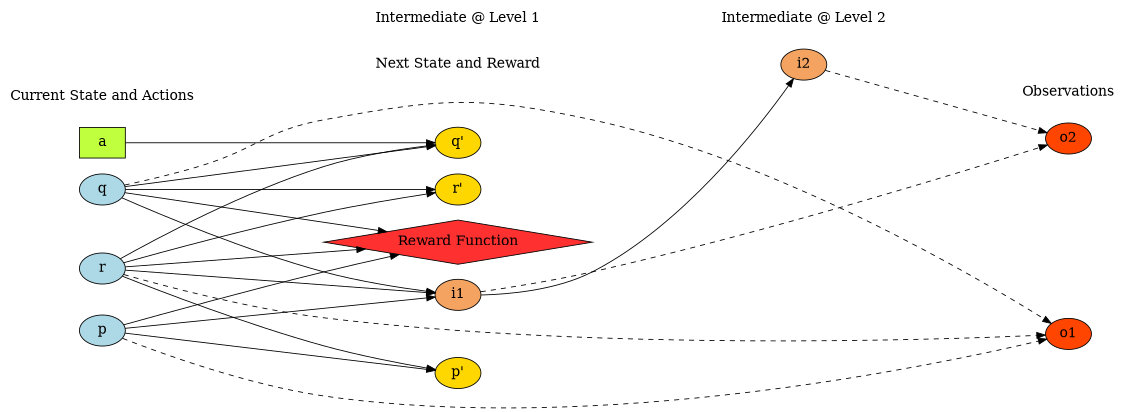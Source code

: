 digraph G {
  graph [
    ranksep = "2.00",
    rankdir = LR,
    bb = "0,0,1112,528",
    ratio = auto,
    fontsize = 16,
    fontname = Helvetica,
    size = "7.5,10"
  ];

  node [
    fontsize = 16
  ];

  {
    graph [
      rank = same
    ];

    "Reward Function" [
      shape = diamond,
      fillcolor = firebrick1,
      width = "3.3889",
      style = filled,
      pos = "442,256"
    ];
    "r'" [
      fillcolor = gold,
      style = filled,
      pos = "442,310"
    ];
    "Next State and Reward" [
      shape = plaintext,
      fontstyle = bold,
      fillcolor = white,
      width = "2.1944",
      style = "",
      pos = "442,510"
    ];
    "p'" [
      fillcolor = gold,
      style = filled,
      pos = "442,110"
    ];
    "q'" [
      fillcolor = gold,
      style = filled,
      pos = "442,364"
    ];
  }
  {
    graph [
      rank = same
    ];

    a [
      shape = box,
      fillcolor = olivedrab1,
      style = filled,
      pos = "88,364"
    ];
    "Current State and Actions" [
      shape = plaintext,
      fontstyle = bold,
      fillcolor = white,
      width = "2.4444",
      style = "",
      pos = "88,418"
    ];
    r [
      fillcolor = lightblue,
      style = filled,
      pos = "88,229"
    ];
    q [
      fillcolor = lightblue,
      style = filled,
      pos = "88,310"
    ];
    p [
      fillcolor = lightblue,
      style = filled,
      pos = "88,142"
    ];
  }
  {
    graph [
      rank = same
    ];

    o2 [
      fillcolor = orangered,
      style = filled,
      pos = "1063,291"
    ];
    o1 [
      fillcolor = orangered,
      style = filled,
      pos = "1063,156"
    ];
    Observations [
      shape = plaintext,
      fontstyle = bold,
      fillcolor = white,
      width = "1.3611",
      style = "",
      pos = "1063,345"
    ];
  }
  {
    graph [
      rank = same
    ];

    "Intermediate @ Level 2" [
      shape = plaintext,
      fontstyle = bold,
      fillcolor = white,
      width = "2.25",
      style = "",
      pos = "789,18"
    ];
    i2 [
      fillcolor = sandybrown,
      style = filled,
      pos = "789,456"
    ];
  }
  {
    graph [
      rank = same
    ];

    "Intermediate @ Level 1" [
      shape = plaintext,
      fontstyle = bold,
      fillcolor = white,
      width = "2.25",
      style = "",
      pos = "442,456"
    ];
    i1 [
      fillcolor = sandybrown,
      style = filled,
      pos = "442,202"
    ];
  }
  i1 -> i2 [
    pos = "e,777.85,439.41 469.24,203.61 495.05,206.13 534.17,212.56 564,229 657.81,280.72 738.09,383.53 771.9,430.96"
  ];
  q -> o1 [
    style = dashed,
    pos = "e,1043.7,168.99 112.79,317.16 130.49,322.39 154.82,329.79 176,337 240.7,359.03 252.74,378.8 320,391 426.7,410.35 458.17,414.67 564,391 756.23,348 961.72,222.38 1035,174.67"
  ];
  q -> "Reward Function" [
    pos = "e,381.98,265.16 114.61,305.94 168.62,297.7 292.69,278.78 371.63,266.73"
  ];
  q -> "q'" [
    pos = "e,415.57,359.97 114.61,314.06 177.29,323.62 334.31,347.57 405.68,358.46"
  ];
  q -> "r'" [
    pos = "e,414.72,310 115.19,310 177.87,310 332.6,310 404.35,310"
  ];
  p -> "p'" [
    pos = "e,415.14,112.43 114.9,139.57 177.51,133.91 333.13,119.84 404.79,113.36"
  ];
  r -> "r'" [
    pos = "e,416.28,304.39 113.73,235.08 156.51,245.18 244.99,265.97 320,283 349.06,289.6 382.06,296.89 406.41,302.23"
  ];
  p -> i1 [
    pos = "e,415.51,197.51 114.32,146.46 176.78,157.05 334.09,183.71 405.6,195.83"
  ];
  r -> o1 [
    style = dashed,
    pos = "e,1035.9,154.72 112.76,221.48 154.86,209.1 243.29,184.8 320,175 588.8,140.64 916.59,149.87 1025.7,154.29"
  ];
  i2 -> o2 [
    style = dashed,
    pos = "e,1041.2,302.23 813.49,448.19 829.95,442.49 851.88,434.03 870,424 939.53,385.52 947.06,360.82 1014,318 1019.8,314.27 1026.2,310.53 1032.4,307.07"
  ];
  i1 -> o2 [
    style = dashed,
    pos = "e,1036.4,287.19 468.68,205.82 567.51,219.99 912.87,269.48 1026.5,285.76"
  ];
  r -> "p'" [
    pos = "e,416.08,115.98 111.1,219.44 152.51,202.5 242.31,166.68 320,142 348.67,132.89 381.7,124.34 406.16,118.38"
  ];
  r -> i1 [
    pos = "e,415.14,204.05 114.9,226.95 177.51,222.17 333.13,210.3 404.79,204.84"
  ];
  q -> i1 [
    pos = "e,415.6,206.91 111.42,300.79 152.95,284.69 242.44,251.04 320,229 348.48,220.91 381.28,213.77 405.69,208.87"
  ];
  a -> "q'" [
    pos = "e,414.72,364 115.19,364 177.87,364 332.6,364 404.35,364"
  ];
  p -> "Reward Function" [
    pos = "e,388.44,245.85 111.01,151.87 152.27,169.29 241.85,205.82 320,229 338.78,234.57 359.48,239.57 378.42,243.7"
  ];
  r -> "Reward Function" [
    pos = "e,361.39,249.85 114.9,231.05 164.54,234.84 272.65,243.08 351.02,249.06"
  ];
  p -> o1 [
    style = dashed,
    pos = "e,1037.6,149.41 112.33,133.67 154.17,119.83 242.68,92.678 320,83 591.65,49 920.82,120.8 1027.7,146.96"
  ];
  r -> "q'" [
    pos = "e,415.37,359.83 108.79,240.57 148.64,262.32 239,309.55 320,337 348.04,346.5 380.87,353.55 405.4,358.06"
  ];
}
